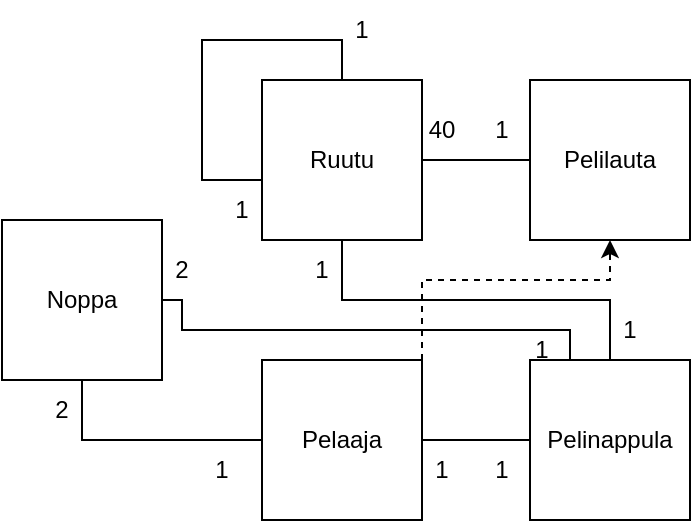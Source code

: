 <mxfile version="20.5.3" type="device"><diagram id="TZefwWnyazW7FOD-lJhM" name="Sivu-1"><mxGraphModel dx="669" dy="495" grid="1" gridSize="10" guides="1" tooltips="1" connect="1" arrows="1" fold="1" page="1" pageScale="1" pageWidth="827" pageHeight="1169" math="0" shadow="0"><root><mxCell id="0"/><mxCell id="1" parent="0"/><mxCell id="_N9c6_DSQmj1FPvg6p1D-27" style="edgeStyle=orthogonalEdgeStyle;rounded=0;orthogonalLoop=1;jettySize=auto;html=1;entryX=0;entryY=1;entryDx=0;entryDy=0;fontSize=17;endArrow=none;endFill=0;exitX=1;exitY=0.5;exitDx=0;exitDy=0;" edge="1" parent="1" source="_N9c6_DSQmj1FPvg6p1D-1" target="_N9c6_DSQmj1FPvg6p1D-25"><mxGeometry relative="1" as="geometry"><Array as="points"><mxPoint x="240" y="280"/><mxPoint x="240" y="295"/><mxPoint x="434" y="295"/></Array></mxGeometry></mxCell><mxCell id="_N9c6_DSQmj1FPvg6p1D-1" value="Noppa" style="whiteSpace=wrap;html=1;aspect=fixed;" vertex="1" parent="1"><mxGeometry x="150" y="240" width="80" height="80" as="geometry"/></mxCell><mxCell id="_N9c6_DSQmj1FPvg6p1D-7" style="edgeStyle=orthogonalEdgeStyle;rounded=0;orthogonalLoop=1;jettySize=auto;html=1;exitX=0;exitY=0.5;exitDx=0;exitDy=0;entryX=0.5;entryY=1;entryDx=0;entryDy=0;endArrow=none;endFill=0;" edge="1" parent="1" source="_N9c6_DSQmj1FPvg6p1D-2" target="_N9c6_DSQmj1FPvg6p1D-1"><mxGeometry relative="1" as="geometry"/></mxCell><mxCell id="_N9c6_DSQmj1FPvg6p1D-11" style="edgeStyle=orthogonalEdgeStyle;rounded=0;orthogonalLoop=1;jettySize=auto;html=1;exitX=1;exitY=0.5;exitDx=0;exitDy=0;entryX=0;entryY=0.5;entryDx=0;entryDy=0;fontSize=17;endArrow=none;endFill=0;" edge="1" parent="1" source="_N9c6_DSQmj1FPvg6p1D-2" target="_N9c6_DSQmj1FPvg6p1D-5"><mxGeometry relative="1" as="geometry"/></mxCell><mxCell id="_N9c6_DSQmj1FPvg6p1D-30" style="edgeStyle=orthogonalEdgeStyle;rounded=0;orthogonalLoop=1;jettySize=auto;html=1;exitX=1;exitY=0;exitDx=0;exitDy=0;entryX=0.5;entryY=1;entryDx=0;entryDy=0;fontSize=17;endArrow=classic;endFill=1;dashed=1;" edge="1" parent="1" source="_N9c6_DSQmj1FPvg6p1D-2" target="_N9c6_DSQmj1FPvg6p1D-3"><mxGeometry relative="1" as="geometry"><Array as="points"><mxPoint x="360" y="270"/><mxPoint x="454" y="270"/></Array></mxGeometry></mxCell><mxCell id="_N9c6_DSQmj1FPvg6p1D-2" value="Pelaaja" style="whiteSpace=wrap;html=1;aspect=fixed;" vertex="1" parent="1"><mxGeometry x="280" y="310" width="80" height="80" as="geometry"/></mxCell><mxCell id="_N9c6_DSQmj1FPvg6p1D-3" value="Pelilauta" style="whiteSpace=wrap;html=1;aspect=fixed;" vertex="1" parent="1"><mxGeometry x="414" y="170" width="80" height="80" as="geometry"/></mxCell><mxCell id="_N9c6_DSQmj1FPvg6p1D-17" style="edgeStyle=orthogonalEdgeStyle;rounded=0;orthogonalLoop=1;jettySize=auto;html=1;entryX=0;entryY=0.5;entryDx=0;entryDy=0;fontSize=17;endArrow=none;endFill=0;" edge="1" parent="1" source="_N9c6_DSQmj1FPvg6p1D-4" target="_N9c6_DSQmj1FPvg6p1D-3"><mxGeometry relative="1" as="geometry"/></mxCell><mxCell id="_N9c6_DSQmj1FPvg6p1D-24" style="edgeStyle=orthogonalEdgeStyle;rounded=0;orthogonalLoop=1;jettySize=auto;html=1;entryX=0.5;entryY=0;entryDx=0;entryDy=0;fontSize=17;endArrow=none;endFill=0;" edge="1" parent="1" source="_N9c6_DSQmj1FPvg6p1D-4" target="_N9c6_DSQmj1FPvg6p1D-5"><mxGeometry relative="1" as="geometry"><Array as="points"><mxPoint x="320" y="280"/><mxPoint x="454" y="280"/></Array></mxGeometry></mxCell><mxCell id="_N9c6_DSQmj1FPvg6p1D-4" value="Ruutu" style="whiteSpace=wrap;html=1;aspect=fixed;" vertex="1" parent="1"><mxGeometry x="280" y="170" width="80" height="80" as="geometry"/></mxCell><mxCell id="_N9c6_DSQmj1FPvg6p1D-5" value="Pelinappula" style="whiteSpace=wrap;html=1;aspect=fixed;" vertex="1" parent="1"><mxGeometry x="414" y="310" width="80" height="80" as="geometry"/></mxCell><mxCell id="_N9c6_DSQmj1FPvg6p1D-9" value="2" style="text;html=1;strokeColor=none;fillColor=none;align=center;verticalAlign=middle;whiteSpace=wrap;rounded=0;" vertex="1" parent="1"><mxGeometry x="150" y="320" width="60" height="30" as="geometry"/></mxCell><mxCell id="_N9c6_DSQmj1FPvg6p1D-10" value="&lt;font style=&quot;font-size: 12px;&quot;&gt;1&lt;/font&gt;" style="text;html=1;strokeColor=none;fillColor=none;align=center;verticalAlign=middle;whiteSpace=wrap;rounded=0;" vertex="1" parent="1"><mxGeometry x="230" y="350" width="60" height="30" as="geometry"/></mxCell><mxCell id="_N9c6_DSQmj1FPvg6p1D-12" value="1" style="text;html=1;strokeColor=none;fillColor=none;align=center;verticalAlign=middle;whiteSpace=wrap;rounded=0;" vertex="1" parent="1"><mxGeometry x="370" y="350" width="60" height="30" as="geometry"/></mxCell><mxCell id="_N9c6_DSQmj1FPvg6p1D-16" value="&lt;font style=&quot;font-size: 12px;&quot;&gt;1&lt;/font&gt;" style="text;html=1;strokeColor=none;fillColor=none;align=center;verticalAlign=middle;whiteSpace=wrap;rounded=0;" vertex="1" parent="1"><mxGeometry x="340" y="350" width="60" height="30" as="geometry"/></mxCell><mxCell id="_N9c6_DSQmj1FPvg6p1D-19" value="1" style="text;html=1;strokeColor=none;fillColor=none;align=center;verticalAlign=middle;whiteSpace=wrap;rounded=0;" vertex="1" parent="1"><mxGeometry x="370" y="180" width="60" height="30" as="geometry"/></mxCell><mxCell id="_N9c6_DSQmj1FPvg6p1D-20" value="40" style="text;html=1;strokeColor=none;fillColor=none;align=center;verticalAlign=middle;whiteSpace=wrap;rounded=0;" vertex="1" parent="1"><mxGeometry x="340" y="180" width="60" height="30" as="geometry"/></mxCell><mxCell id="_N9c6_DSQmj1FPvg6p1D-25" value="1" style="text;html=1;strokeColor=none;fillColor=none;align=center;verticalAlign=middle;whiteSpace=wrap;rounded=0;" vertex="1" parent="1"><mxGeometry x="434" y="280" width="60" height="30" as="geometry"/></mxCell><mxCell id="_N9c6_DSQmj1FPvg6p1D-26" value="1" style="text;html=1;strokeColor=none;fillColor=none;align=center;verticalAlign=middle;whiteSpace=wrap;rounded=0;" vertex="1" parent="1"><mxGeometry x="280" y="250" width="60" height="30" as="geometry"/></mxCell><mxCell id="_N9c6_DSQmj1FPvg6p1D-28" value="2" style="text;html=1;strokeColor=none;fillColor=none;align=center;verticalAlign=middle;whiteSpace=wrap;rounded=0;" vertex="1" parent="1"><mxGeometry x="210" y="250" width="60" height="30" as="geometry"/></mxCell><mxCell id="_N9c6_DSQmj1FPvg6p1D-29" value="1" style="text;html=1;strokeColor=none;fillColor=none;align=center;verticalAlign=middle;whiteSpace=wrap;rounded=0;" vertex="1" parent="1"><mxGeometry x="390" y="290" width="60" height="30" as="geometry"/></mxCell><mxCell id="_N9c6_DSQmj1FPvg6p1D-31" style="edgeStyle=orthogonalEdgeStyle;rounded=0;orthogonalLoop=1;jettySize=auto;html=1;entryX=0.5;entryY=0;entryDx=0;entryDy=0;fontSize=17;endArrow=none;endFill=0;" edge="1" parent="1" source="_N9c6_DSQmj1FPvg6p1D-4" target="_N9c6_DSQmj1FPvg6p1D-4"><mxGeometry relative="1" as="geometry"><Array as="points"><mxPoint x="320" y="150"/><mxPoint x="250" y="150"/><mxPoint x="250" y="220"/><mxPoint x="280" y="220"/><mxPoint x="280" y="170"/></Array></mxGeometry></mxCell><mxCell id="_N9c6_DSQmj1FPvg6p1D-32" value="1" style="text;html=1;strokeColor=none;fillColor=none;align=center;verticalAlign=middle;whiteSpace=wrap;rounded=0;" vertex="1" parent="1"><mxGeometry x="240" y="220" width="60" height="30" as="geometry"/></mxCell><mxCell id="_N9c6_DSQmj1FPvg6p1D-33" value="1" style="text;html=1;strokeColor=none;fillColor=none;align=center;verticalAlign=middle;whiteSpace=wrap;rounded=0;" vertex="1" parent="1"><mxGeometry x="300" y="130" width="60" height="30" as="geometry"/></mxCell></root></mxGraphModel></diagram></mxfile>